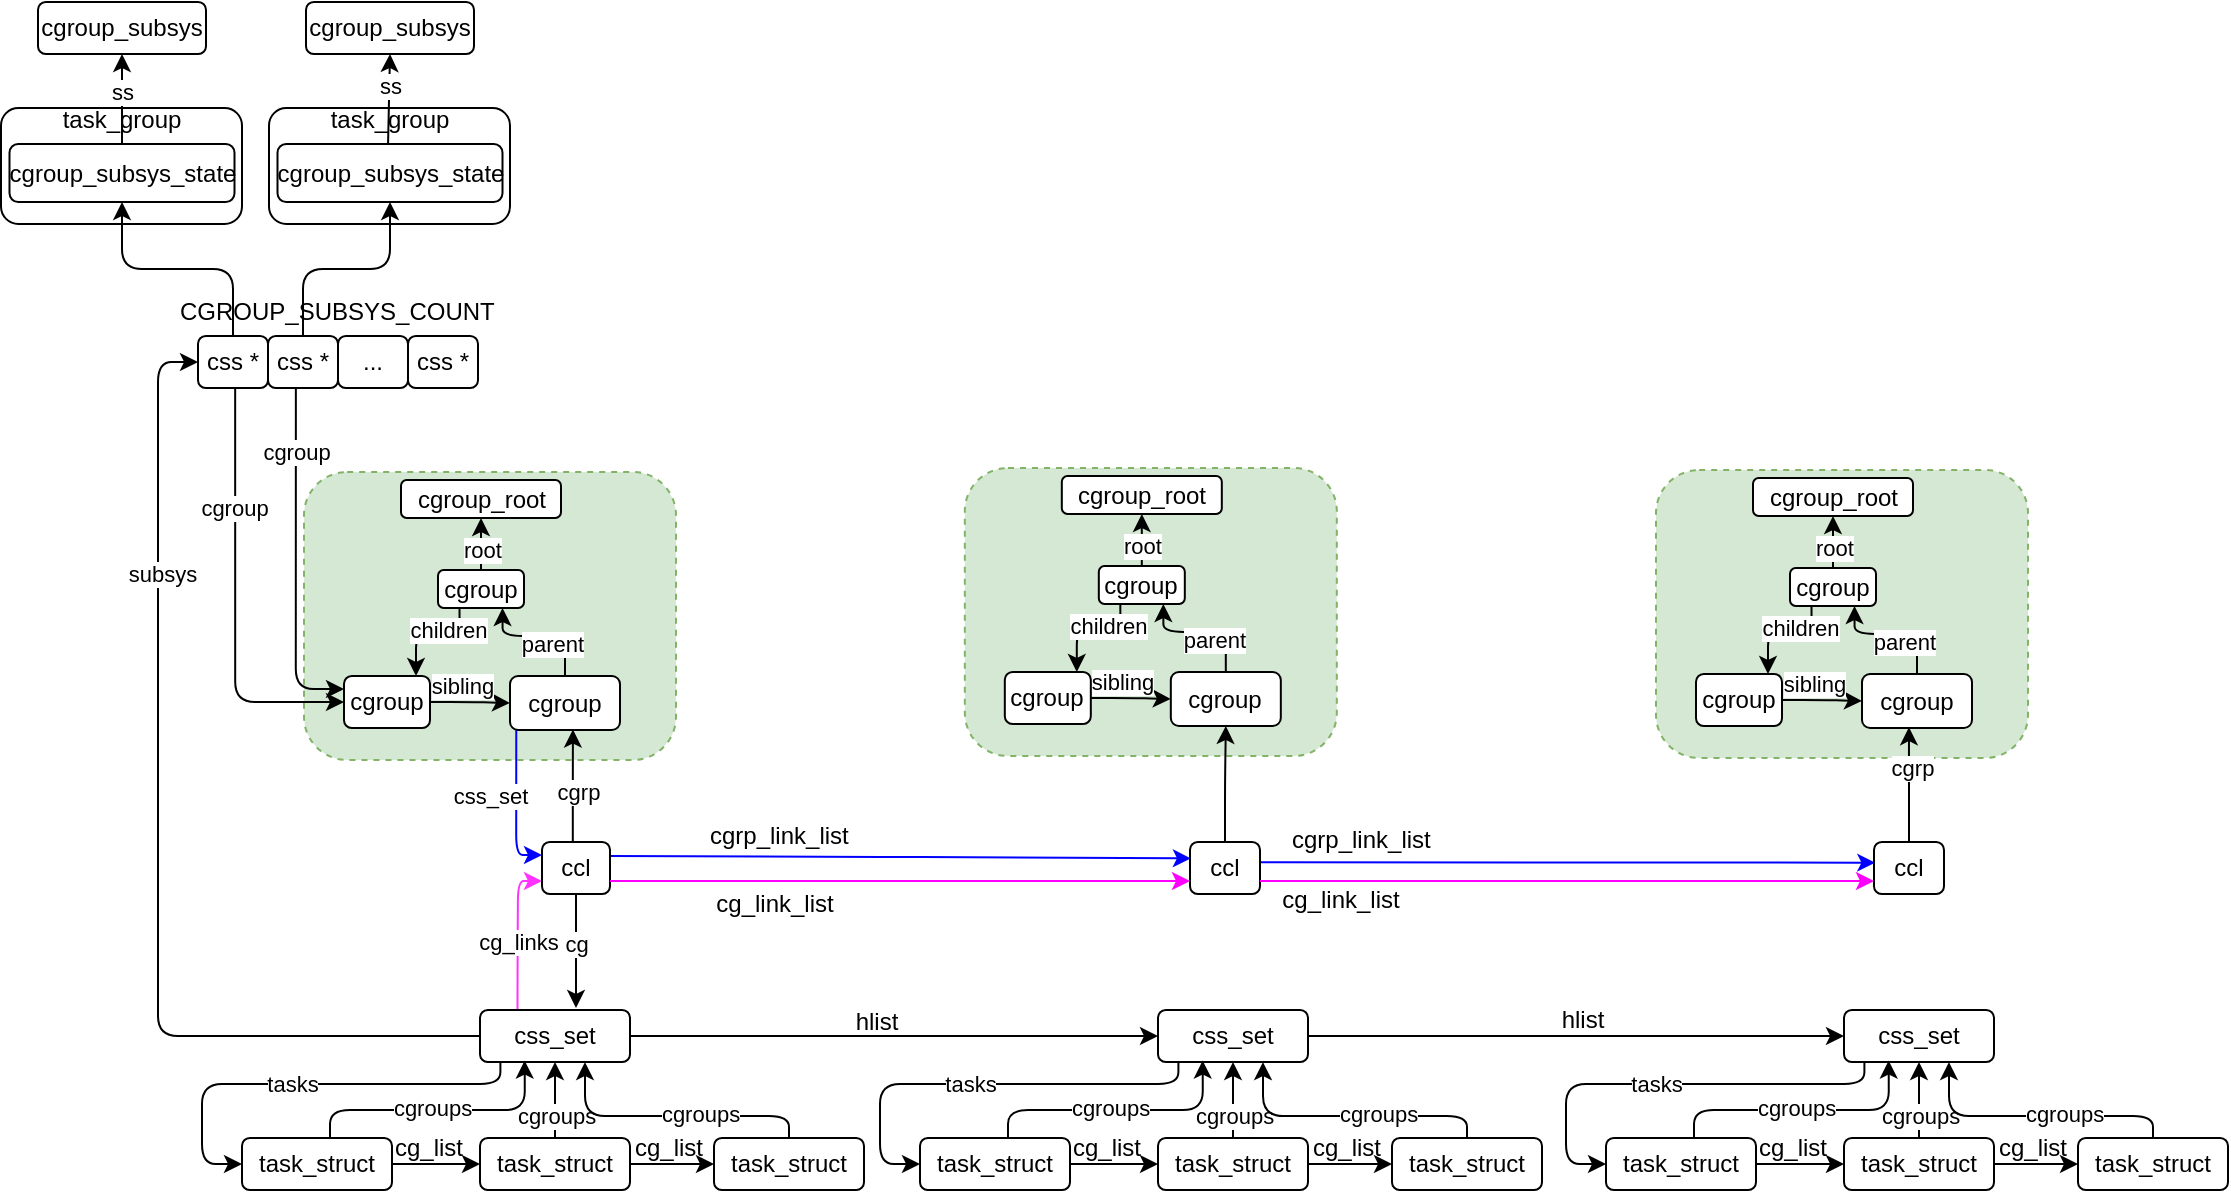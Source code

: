 <mxfile version="23.1.5" type="github">
  <diagram name="第 1 页" id="1sTqLYYf4km9OQXEMfxo">
    <mxGraphModel dx="516" dy="626" grid="0" gridSize="10" guides="1" tooltips="1" connect="1" arrows="1" fold="1" page="0" pageScale="1" pageWidth="827" pageHeight="1169" math="0" shadow="0">
      <root>
        <mxCell id="0" />
        <mxCell id="1" parent="0" />
        <mxCell id="eX-xo4S41jba7NUUzSWL-4" value="" style="rounded=1;whiteSpace=wrap;html=1;" parent="1" vertex="1">
          <mxGeometry x="60.5" y="-338" width="120.5" height="58" as="geometry" />
        </mxCell>
        <mxCell id="Ngx6iaga4DdsrcoKr7fE-33" value="" style="rounded=1;whiteSpace=wrap;html=1;fillColor=#d5e8d4;dashed=1;strokeColor=#82b366;" parent="1" vertex="1">
          <mxGeometry x="542.41" y="-158" width="186" height="144" as="geometry" />
        </mxCell>
        <mxCell id="dMPjOtFgpPPqgFT5n9wA-119" value="" style="rounded=1;whiteSpace=wrap;html=1;fillColor=#d5e8d4;dashed=1;strokeColor=#82b366;" parent="1" vertex="1">
          <mxGeometry x="212" y="-156" width="186" height="144" as="geometry" />
        </mxCell>
        <mxCell id="dMPjOtFgpPPqgFT5n9wA-11" style="edgeStyle=orthogonalEdgeStyle;rounded=1;orthogonalLoop=1;jettySize=auto;html=1;entryX=0;entryY=0.5;entryDx=0;entryDy=0;" parent="1" source="dMPjOtFgpPPqgFT5n9wA-1" target="dMPjOtFgpPPqgFT5n9wA-2" edge="1">
          <mxGeometry relative="1" as="geometry" />
        </mxCell>
        <mxCell id="dMPjOtFgpPPqgFT5n9wA-1" value="task_struct" style="rounded=1;whiteSpace=wrap;html=1;" parent="1" vertex="1">
          <mxGeometry x="181" y="177" width="75" height="26" as="geometry" />
        </mxCell>
        <mxCell id="dMPjOtFgpPPqgFT5n9wA-5" style="edgeStyle=orthogonalEdgeStyle;rounded=1;orthogonalLoop=1;jettySize=auto;html=1;entryX=0.5;entryY=1;entryDx=0;entryDy=0;" parent="1" source="dMPjOtFgpPPqgFT5n9wA-2" target="dMPjOtFgpPPqgFT5n9wA-4" edge="1">
          <mxGeometry relative="1" as="geometry" />
        </mxCell>
        <mxCell id="dMPjOtFgpPPqgFT5n9wA-8" value="cgroups" style="edgeLabel;html=1;align=center;verticalAlign=middle;resizable=0;points=[];rounded=1;" parent="dMPjOtFgpPPqgFT5n9wA-5" vertex="1" connectable="0">
          <mxGeometry x="-0.444" relative="1" as="geometry">
            <mxPoint as="offset" />
          </mxGeometry>
        </mxCell>
        <mxCell id="dMPjOtFgpPPqgFT5n9wA-12" style="edgeStyle=orthogonalEdgeStyle;rounded=1;orthogonalLoop=1;jettySize=auto;html=1;entryX=0;entryY=0.5;entryDx=0;entryDy=0;" parent="1" source="dMPjOtFgpPPqgFT5n9wA-2" target="dMPjOtFgpPPqgFT5n9wA-3" edge="1">
          <mxGeometry relative="1" as="geometry" />
        </mxCell>
        <mxCell id="dMPjOtFgpPPqgFT5n9wA-2" value="task_struct" style="rounded=1;whiteSpace=wrap;html=1;" parent="1" vertex="1">
          <mxGeometry x="300" y="177" width="75" height="26" as="geometry" />
        </mxCell>
        <mxCell id="dMPjOtFgpPPqgFT5n9wA-3" value="task_struct" style="rounded=1;whiteSpace=wrap;html=1;" parent="1" vertex="1">
          <mxGeometry x="417" y="177" width="75" height="26" as="geometry" />
        </mxCell>
        <mxCell id="dMPjOtFgpPPqgFT5n9wA-15" style="edgeStyle=orthogonalEdgeStyle;rounded=1;orthogonalLoop=1;jettySize=auto;html=1;entryX=0;entryY=0.5;entryDx=0;entryDy=0;exitX=0.136;exitY=0.975;exitDx=0;exitDy=0;exitPerimeter=0;" parent="1" source="dMPjOtFgpPPqgFT5n9wA-4" target="dMPjOtFgpPPqgFT5n9wA-1" edge="1">
          <mxGeometry relative="1" as="geometry">
            <Array as="points">
              <mxPoint x="310" y="150" />
              <mxPoint x="161" y="150" />
              <mxPoint x="161" y="190" />
            </Array>
          </mxGeometry>
        </mxCell>
        <mxCell id="dMPjOtFgpPPqgFT5n9wA-16" value="tasks" style="edgeLabel;html=1;align=center;verticalAlign=middle;resizable=0;points=[];rounded=1;" parent="dMPjOtFgpPPqgFT5n9wA-15" vertex="1" connectable="0">
          <mxGeometry x="0.054" relative="1" as="geometry">
            <mxPoint as="offset" />
          </mxGeometry>
        </mxCell>
        <mxCell id="dMPjOtFgpPPqgFT5n9wA-130" style="edgeStyle=orthogonalEdgeStyle;rounded=1;orthogonalLoop=1;jettySize=auto;html=1;entryX=0;entryY=0.5;entryDx=0;entryDy=0;exitX=0;exitY=0.5;exitDx=0;exitDy=0;" parent="1" source="dMPjOtFgpPPqgFT5n9wA-4" target="dMPjOtFgpPPqgFT5n9wA-91" edge="1">
          <mxGeometry relative="1" as="geometry" />
        </mxCell>
        <mxCell id="dMPjOtFgpPPqgFT5n9wA-138" style="edgeStyle=orthogonalEdgeStyle;rounded=1;orthogonalLoop=1;jettySize=auto;html=1;entryX=0;entryY=0.75;entryDx=0;entryDy=0;exitX=0.25;exitY=0;exitDx=0;exitDy=0;strokeColor=#FF33FF;" parent="1" source="dMPjOtFgpPPqgFT5n9wA-4" target="dMPjOtFgpPPqgFT5n9wA-135" edge="1">
          <mxGeometry relative="1" as="geometry">
            <Array as="points">
              <mxPoint x="319" y="84" />
              <mxPoint x="319" y="49" />
            </Array>
          </mxGeometry>
        </mxCell>
        <mxCell id="dMPjOtFgpPPqgFT5n9wA-140" value="cg_links" style="edgeLabel;html=1;align=center;verticalAlign=middle;resizable=0;points=[];rounded=1;" parent="dMPjOtFgpPPqgFT5n9wA-138" vertex="1" connectable="0">
          <mxGeometry x="-0.093" relative="1" as="geometry">
            <mxPoint as="offset" />
          </mxGeometry>
        </mxCell>
        <mxCell id="8TKAMPWTFC5_JWP3Wgni-73" style="edgeStyle=orthogonalEdgeStyle;rounded=0;orthogonalLoop=1;jettySize=auto;html=1;entryX=0;entryY=0.5;entryDx=0;entryDy=0;" parent="1" source="dMPjOtFgpPPqgFT5n9wA-4" target="8TKAMPWTFC5_JWP3Wgni-48" edge="1">
          <mxGeometry relative="1" as="geometry" />
        </mxCell>
        <mxCell id="dMPjOtFgpPPqgFT5n9wA-4" value="css_set" style="rounded=1;whiteSpace=wrap;html=1;" parent="1" vertex="1">
          <mxGeometry x="300" y="113" width="75" height="26" as="geometry" />
        </mxCell>
        <mxCell id="dMPjOtFgpPPqgFT5n9wA-6" style="edgeStyle=orthogonalEdgeStyle;rounded=1;orthogonalLoop=1;jettySize=auto;html=1;entryX=0.7;entryY=1.002;entryDx=0;entryDy=0;entryPerimeter=0;" parent="1" source="dMPjOtFgpPPqgFT5n9wA-3" target="dMPjOtFgpPPqgFT5n9wA-4" edge="1">
          <mxGeometry relative="1" as="geometry">
            <Array as="points">
              <mxPoint x="455" y="166" />
              <mxPoint x="353" y="166" />
            </Array>
          </mxGeometry>
        </mxCell>
        <mxCell id="dMPjOtFgpPPqgFT5n9wA-10" value="cgroups" style="edgeLabel;html=1;align=center;verticalAlign=middle;resizable=0;points=[];rounded=1;" parent="dMPjOtFgpPPqgFT5n9wA-6" vertex="1" connectable="0">
          <mxGeometry x="-0.206" y="-1" relative="1" as="geometry">
            <mxPoint as="offset" />
          </mxGeometry>
        </mxCell>
        <mxCell id="dMPjOtFgpPPqgFT5n9wA-7" style="edgeStyle=orthogonalEdgeStyle;rounded=1;orthogonalLoop=1;jettySize=auto;html=1;entryX=0.298;entryY=0.973;entryDx=0;entryDy=0;entryPerimeter=0;" parent="1" source="dMPjOtFgpPPqgFT5n9wA-1" target="dMPjOtFgpPPqgFT5n9wA-4" edge="1">
          <mxGeometry relative="1" as="geometry">
            <Array as="points">
              <mxPoint x="225" y="163" />
              <mxPoint x="322" y="163" />
            </Array>
          </mxGeometry>
        </mxCell>
        <mxCell id="dMPjOtFgpPPqgFT5n9wA-9" value="cgroups" style="edgeLabel;html=1;align=center;verticalAlign=middle;resizable=0;points=[];rounded=1;" parent="dMPjOtFgpPPqgFT5n9wA-7" vertex="1" connectable="0">
          <mxGeometry x="-0.054" y="1" relative="1" as="geometry">
            <mxPoint as="offset" />
          </mxGeometry>
        </mxCell>
        <mxCell id="dMPjOtFgpPPqgFT5n9wA-13" value="cg_list" style="text;html=1;align=center;verticalAlign=middle;resizable=0;points=[];autosize=1;strokeColor=none;fillColor=none;rounded=1;" parent="1" vertex="1">
          <mxGeometry x="248" y="169" width="52" height="26" as="geometry" />
        </mxCell>
        <mxCell id="dMPjOtFgpPPqgFT5n9wA-14" value="cg_list" style="text;html=1;align=center;verticalAlign=middle;resizable=0;points=[];autosize=1;strokeColor=none;fillColor=none;rounded=1;" parent="1" vertex="1">
          <mxGeometry x="368" y="169" width="52" height="26" as="geometry" />
        </mxCell>
        <mxCell id="Ngx6iaga4DdsrcoKr7fE-25" style="edgeStyle=orthogonalEdgeStyle;rounded=1;orthogonalLoop=1;jettySize=auto;html=1;entryX=0;entryY=0.5;entryDx=0;entryDy=0;exitX=0.531;exitY=1.02;exitDx=0;exitDy=0;exitPerimeter=0;" parent="1" source="dMPjOtFgpPPqgFT5n9wA-91" target="dMPjOtFgpPPqgFT5n9wA-106" edge="1">
          <mxGeometry relative="1" as="geometry">
            <mxPoint x="175.0" y="-198" as="sourcePoint" />
            <mxPoint x="229" y="-41.0" as="targetPoint" />
            <Array as="points">
              <mxPoint x="178" y="-41" />
            </Array>
          </mxGeometry>
        </mxCell>
        <mxCell id="Ngx6iaga4DdsrcoKr7fE-29" value="cgroup" style="edgeLabel;html=1;align=center;verticalAlign=middle;resizable=0;points=[];rounded=1;" parent="Ngx6iaga4DdsrcoKr7fE-25" vertex="1" connectable="0">
          <mxGeometry x="-0.673" relative="1" as="geometry">
            <mxPoint x="-1" y="25" as="offset" />
          </mxGeometry>
        </mxCell>
        <mxCell id="eX-xo4S41jba7NUUzSWL-17" style="edgeStyle=orthogonalEdgeStyle;rounded=1;orthogonalLoop=1;jettySize=auto;html=1;entryX=0.5;entryY=1;entryDx=0;entryDy=0;curved=0;" parent="1" source="dMPjOtFgpPPqgFT5n9wA-91" target="eX-xo4S41jba7NUUzSWL-1" edge="1">
          <mxGeometry relative="1" as="geometry" />
        </mxCell>
        <mxCell id="dMPjOtFgpPPqgFT5n9wA-91" value="css *" style="rounded=1;whiteSpace=wrap;html=1;" parent="1" vertex="1">
          <mxGeometry x="159" y="-224" width="35" height="26" as="geometry" />
        </mxCell>
        <mxCell id="Ngx6iaga4DdsrcoKr7fE-26" style="edgeStyle=orthogonalEdgeStyle;rounded=1;orthogonalLoop=1;jettySize=auto;html=1;entryX=0;entryY=0.25;entryDx=0;entryDy=0;exitX=0.398;exitY=1.007;exitDx=0;exitDy=0;exitPerimeter=0;" parent="1" source="dMPjOtFgpPPqgFT5n9wA-92" target="dMPjOtFgpPPqgFT5n9wA-106" edge="1">
          <mxGeometry relative="1" as="geometry" />
        </mxCell>
        <mxCell id="Ngx6iaga4DdsrcoKr7fE-30" value="cgroup" style="edgeLabel;html=1;align=center;verticalAlign=middle;resizable=0;points=[];rounded=1;" parent="Ngx6iaga4DdsrcoKr7fE-26" vertex="1" connectable="0">
          <mxGeometry x="-0.631" relative="1" as="geometry">
            <mxPoint as="offset" />
          </mxGeometry>
        </mxCell>
        <mxCell id="dMPjOtFgpPPqgFT5n9wA-92" value="css *" style="rounded=1;whiteSpace=wrap;html=1;" parent="1" vertex="1">
          <mxGeometry x="194" y="-224" width="35" height="26" as="geometry" />
        </mxCell>
        <mxCell id="dMPjOtFgpPPqgFT5n9wA-93" value="..." style="rounded=1;whiteSpace=wrap;html=1;" parent="1" vertex="1">
          <mxGeometry x="229" y="-224" width="35" height="26" as="geometry" />
        </mxCell>
        <mxCell id="dMPjOtFgpPPqgFT5n9wA-94" value="css *" style="rounded=1;whiteSpace=wrap;html=1;" parent="1" vertex="1">
          <mxGeometry x="264" y="-224" width="35" height="26" as="geometry" />
        </mxCell>
        <mxCell id="dMPjOtFgpPPqgFT5n9wA-112" style="edgeStyle=orthogonalEdgeStyle;rounded=1;orthogonalLoop=1;jettySize=auto;html=1;entryX=0.75;entryY=1;entryDx=0;entryDy=0;exitX=0.5;exitY=0;exitDx=0;exitDy=0;" parent="1" source="dMPjOtFgpPPqgFT5n9wA-97" target="dMPjOtFgpPPqgFT5n9wA-107" edge="1">
          <mxGeometry relative="1" as="geometry" />
        </mxCell>
        <mxCell id="dMPjOtFgpPPqgFT5n9wA-113" value="parent" style="edgeLabel;html=1;align=center;verticalAlign=middle;resizable=0;points=[];rounded=1;" parent="dMPjOtFgpPPqgFT5n9wA-112" vertex="1" connectable="0">
          <mxGeometry x="-0.255" relative="1" as="geometry">
            <mxPoint x="-2" y="4" as="offset" />
          </mxGeometry>
        </mxCell>
        <mxCell id="dMPjOtFgpPPqgFT5n9wA-137" style="edgeStyle=orthogonalEdgeStyle;rounded=1;orthogonalLoop=1;jettySize=auto;html=1;entryX=0;entryY=0.25;entryDx=0;entryDy=0;exitX=0.057;exitY=0.986;exitDx=0;exitDy=0;exitPerimeter=0;strokeColor=#0000FF;" parent="1" source="dMPjOtFgpPPqgFT5n9wA-97" target="dMPjOtFgpPPqgFT5n9wA-135" edge="1">
          <mxGeometry relative="1" as="geometry">
            <mxPoint x="340" y="-26" as="sourcePoint" />
            <mxPoint x="341" y="28" as="targetPoint" />
            <Array as="points">
              <mxPoint x="318" y="36" />
            </Array>
          </mxGeometry>
        </mxCell>
        <mxCell id="dMPjOtFgpPPqgFT5n9wA-139" value="css_set" style="edgeLabel;html=1;align=center;verticalAlign=middle;resizable=0;points=[];rounded=1;" parent="dMPjOtFgpPPqgFT5n9wA-137" vertex="1" connectable="0">
          <mxGeometry x="0.372" y="1" relative="1" as="geometry">
            <mxPoint x="-14" y="-19" as="offset" />
          </mxGeometry>
        </mxCell>
        <mxCell id="dMPjOtFgpPPqgFT5n9wA-97" value="cgroup" style="rounded=1;whiteSpace=wrap;html=1;" parent="1" vertex="1">
          <mxGeometry x="315" y="-54" width="55" height="27" as="geometry" />
        </mxCell>
        <mxCell id="dMPjOtFgpPPqgFT5n9wA-108" style="edgeStyle=orthogonalEdgeStyle;rounded=1;orthogonalLoop=1;jettySize=auto;html=1;exitX=1;exitY=0.5;exitDx=0;exitDy=0;" parent="1" source="dMPjOtFgpPPqgFT5n9wA-106" target="dMPjOtFgpPPqgFT5n9wA-97" edge="1">
          <mxGeometry relative="1" as="geometry" />
        </mxCell>
        <mxCell id="dMPjOtFgpPPqgFT5n9wA-109" value="sibling" style="edgeLabel;html=1;align=center;verticalAlign=middle;resizable=0;points=[];rounded=1;" parent="dMPjOtFgpPPqgFT5n9wA-108" vertex="1" connectable="0">
          <mxGeometry x="-0.335" relative="1" as="geometry">
            <mxPoint x="2" y="-8" as="offset" />
          </mxGeometry>
        </mxCell>
        <mxCell id="dMPjOtFgpPPqgFT5n9wA-106" value="cgroup" style="rounded=1;whiteSpace=wrap;html=1;" parent="1" vertex="1">
          <mxGeometry x="232" y="-54" width="43" height="26" as="geometry" />
        </mxCell>
        <mxCell id="dMPjOtFgpPPqgFT5n9wA-114" value="" style="edgeStyle=orthogonalEdgeStyle;rounded=1;orthogonalLoop=1;jettySize=auto;html=1;exitX=0.25;exitY=1;exitDx=0;exitDy=0;" parent="1" source="dMPjOtFgpPPqgFT5n9wA-107" target="dMPjOtFgpPPqgFT5n9wA-106" edge="1">
          <mxGeometry relative="1" as="geometry">
            <Array as="points">
              <mxPoint x="290" y="-75" />
              <mxPoint x="268" y="-75" />
            </Array>
          </mxGeometry>
        </mxCell>
        <mxCell id="dMPjOtFgpPPqgFT5n9wA-115" value="children" style="edgeLabel;html=1;align=center;verticalAlign=middle;resizable=0;points=[];rounded=1;" parent="dMPjOtFgpPPqgFT5n9wA-114" vertex="1" connectable="0">
          <mxGeometry x="-0.3" y="-2" relative="1" as="geometry">
            <mxPoint as="offset" />
          </mxGeometry>
        </mxCell>
        <mxCell id="dMPjOtFgpPPqgFT5n9wA-117" style="edgeStyle=orthogonalEdgeStyle;rounded=1;orthogonalLoop=1;jettySize=auto;html=1;entryX=0.5;entryY=1;entryDx=0;entryDy=0;" parent="1" source="dMPjOtFgpPPqgFT5n9wA-107" target="dMPjOtFgpPPqgFT5n9wA-116" edge="1">
          <mxGeometry relative="1" as="geometry" />
        </mxCell>
        <mxCell id="dMPjOtFgpPPqgFT5n9wA-118" value="root" style="edgeLabel;html=1;align=center;verticalAlign=middle;resizable=0;points=[];rounded=1;" parent="dMPjOtFgpPPqgFT5n9wA-117" vertex="1" connectable="0">
          <mxGeometry x="-0.399" y="-3" relative="1" as="geometry">
            <mxPoint x="-3" y="6" as="offset" />
          </mxGeometry>
        </mxCell>
        <mxCell id="dMPjOtFgpPPqgFT5n9wA-107" value="cgroup" style="rounded=1;whiteSpace=wrap;html=1;" parent="1" vertex="1">
          <mxGeometry x="279" y="-107" width="43" height="19" as="geometry" />
        </mxCell>
        <mxCell id="dMPjOtFgpPPqgFT5n9wA-116" value="cgroup_root" style="rounded=1;whiteSpace=wrap;html=1;" parent="1" vertex="1">
          <mxGeometry x="260.5" y="-152" width="80" height="19" as="geometry" />
        </mxCell>
        <mxCell id="dMPjOtFgpPPqgFT5n9wA-131" value="subsys" style="edgeLabel;html=1;align=center;verticalAlign=middle;resizable=0;points=[];rounded=1;" parent="1" vertex="1" connectable="0">
          <mxGeometry x="267.502" y="-159.003" as="geometry">
            <mxPoint x="-127" y="54" as="offset" />
          </mxGeometry>
        </mxCell>
        <mxCell id="dMPjOtFgpPPqgFT5n9wA-143" style="edgeStyle=orthogonalEdgeStyle;rounded=1;orthogonalLoop=1;jettySize=auto;html=1;entryX=0.013;entryY=0.315;entryDx=0;entryDy=0;strokeColor=#0000FF;entryPerimeter=0;" parent="1" target="dMPjOtFgpPPqgFT5n9wA-141" edge="1">
          <mxGeometry relative="1" as="geometry">
            <mxPoint x="365" y="36" as="sourcePoint" />
            <mxPoint x="448" y="36" as="targetPoint" />
          </mxGeometry>
        </mxCell>
        <mxCell id="Ngx6iaga4DdsrcoKr7fE-2" style="edgeStyle=orthogonalEdgeStyle;rounded=1;orthogonalLoop=1;jettySize=auto;html=1;entryX=0.572;entryY=0.991;entryDx=0;entryDy=0;entryPerimeter=0;exitX=0.453;exitY=-0.015;exitDx=0;exitDy=0;exitPerimeter=0;" parent="1" source="dMPjOtFgpPPqgFT5n9wA-135" target="dMPjOtFgpPPqgFT5n9wA-97" edge="1">
          <mxGeometry relative="1" as="geometry" />
        </mxCell>
        <mxCell id="Ngx6iaga4DdsrcoKr7fE-3" value="cgrp" style="edgeLabel;html=1;align=center;verticalAlign=middle;resizable=0;points=[];rounded=1;" parent="Ngx6iaga4DdsrcoKr7fE-2" vertex="1" connectable="0">
          <mxGeometry x="-0.107" relative="1" as="geometry">
            <mxPoint x="2" as="offset" />
          </mxGeometry>
        </mxCell>
        <mxCell id="dMPjOtFgpPPqgFT5n9wA-135" value="ccl" style="rounded=1;whiteSpace=wrap;html=1;" parent="1" vertex="1">
          <mxGeometry x="331" y="29" width="34" height="26" as="geometry" />
        </mxCell>
        <mxCell id="dMPjOtFgpPPqgFT5n9wA-144" style="edgeStyle=orthogonalEdgeStyle;rounded=1;orthogonalLoop=1;jettySize=auto;html=1;entryX=0.019;entryY=0.397;entryDx=0;entryDy=0;strokeColor=#0000FF;entryPerimeter=0;exitX=1.008;exitY=0.391;exitDx=0;exitDy=0;exitPerimeter=0;" parent="1" source="dMPjOtFgpPPqgFT5n9wA-141" target="dMPjOtFgpPPqgFT5n9wA-142" edge="1">
          <mxGeometry relative="1" as="geometry">
            <mxPoint x="690" y="37" as="sourcePoint" />
            <mxPoint x="787" y="37" as="targetPoint" />
          </mxGeometry>
        </mxCell>
        <mxCell id="8TKAMPWTFC5_JWP3Wgni-21" style="edgeStyle=orthogonalEdgeStyle;rounded=1;orthogonalLoop=1;jettySize=auto;html=1;entryX=0.5;entryY=1;entryDx=0;entryDy=0;curved=0;" parent="1" source="dMPjOtFgpPPqgFT5n9wA-141" target="Ngx6iaga4DdsrcoKr7fE-38" edge="1">
          <mxGeometry relative="1" as="geometry" />
        </mxCell>
        <mxCell id="dMPjOtFgpPPqgFT5n9wA-141" value="ccl" style="rounded=1;whiteSpace=wrap;html=1;" parent="1" vertex="1">
          <mxGeometry x="655" y="29" width="35" height="26" as="geometry" />
        </mxCell>
        <mxCell id="dMPjOtFgpPPqgFT5n9wA-142" value="ccl" style="rounded=1;whiteSpace=wrap;html=1;" parent="1" vertex="1">
          <mxGeometry x="997" y="29" width="35" height="26" as="geometry" />
        </mxCell>
        <mxCell id="dMPjOtFgpPPqgFT5n9wA-145" value="cg_link_list" style="text;html=1;align=center;verticalAlign=middle;resizable=0;points=[];autosize=1;strokeColor=none;fillColor=none;rounded=1;" parent="1" vertex="1">
          <mxGeometry x="408" y="47" width="77" height="26" as="geometry" />
        </mxCell>
        <mxCell id="dMPjOtFgpPPqgFT5n9wA-146" value="cg_link_list" style="text;html=1;align=center;verticalAlign=middle;resizable=0;points=[];autosize=1;strokeColor=none;fillColor=none;rounded=1;" parent="1" vertex="1">
          <mxGeometry x="691.5" y="45" width="77" height="26" as="geometry" />
        </mxCell>
        <mxCell id="dMPjOtFgpPPqgFT5n9wA-147" value="cgrp_link_list" style="text;whiteSpace=wrap;rounded=1;" parent="1" vertex="1">
          <mxGeometry x="413" y="12" width="72" height="24" as="geometry" />
        </mxCell>
        <mxCell id="dMPjOtFgpPPqgFT5n9wA-148" value="cgrp_link_list" style="text;whiteSpace=wrap;rounded=1;" parent="1" vertex="1">
          <mxGeometry x="704" y="14" width="74" height="24" as="geometry" />
        </mxCell>
        <mxCell id="dMPjOtFgpPPqgFT5n9wA-149" value="cgroup_subsys" style="rounded=1;whiteSpace=wrap;html=1;" parent="1" vertex="1">
          <mxGeometry x="79" y="-391" width="84" height="26" as="geometry" />
        </mxCell>
        <mxCell id="dMPjOtFgpPPqgFT5n9wA-153" value="cgroup_subsys" style="rounded=1;whiteSpace=wrap;html=1;" parent="1" vertex="1">
          <mxGeometry x="213" y="-391" width="84" height="26" as="geometry" />
        </mxCell>
        <mxCell id="Ngx6iaga4DdsrcoKr7fE-1" style="edgeStyle=orthogonalEdgeStyle;rounded=1;orthogonalLoop=1;jettySize=auto;html=1;" parent="1" source="dMPjOtFgpPPqgFT5n9wA-135" edge="1">
          <mxGeometry relative="1" as="geometry">
            <mxPoint x="348" y="112" as="targetPoint" />
          </mxGeometry>
        </mxCell>
        <mxCell id="Ngx6iaga4DdsrcoKr7fE-4" value="cg" style="edgeLabel;html=1;align=center;verticalAlign=middle;resizable=0;points=[];rounded=1;" parent="Ngx6iaga4DdsrcoKr7fE-1" vertex="1" connectable="0">
          <mxGeometry x="-0.148" relative="1" as="geometry">
            <mxPoint as="offset" />
          </mxGeometry>
        </mxCell>
        <mxCell id="Ngx6iaga4DdsrcoKr7fE-18" value="CGROUP_SUBSYS_COUNT" style="text;whiteSpace=wrap;rounded=1;" parent="1" vertex="1">
          <mxGeometry x="148" y="-250" width="152.5" height="26" as="geometry" />
        </mxCell>
        <mxCell id="Ngx6iaga4DdsrcoKr7fE-36" style="edgeStyle=orthogonalEdgeStyle;rounded=1;orthogonalLoop=1;jettySize=auto;html=1;entryX=0.75;entryY=1;entryDx=0;entryDy=0;exitX=0.5;exitY=0;exitDx=0;exitDy=0;" parent="1" source="Ngx6iaga4DdsrcoKr7fE-38" target="Ngx6iaga4DdsrcoKr7fE-46" edge="1">
          <mxGeometry relative="1" as="geometry" />
        </mxCell>
        <mxCell id="Ngx6iaga4DdsrcoKr7fE-37" value="parent" style="edgeLabel;html=1;align=center;verticalAlign=middle;resizable=0;points=[];rounded=1;" parent="Ngx6iaga4DdsrcoKr7fE-36" vertex="1" connectable="0">
          <mxGeometry x="-0.255" relative="1" as="geometry">
            <mxPoint x="-2" y="4" as="offset" />
          </mxGeometry>
        </mxCell>
        <mxCell id="Ngx6iaga4DdsrcoKr7fE-38" value="cgroup" style="rounded=1;whiteSpace=wrap;html=1;" parent="1" vertex="1">
          <mxGeometry x="645.41" y="-56" width="55" height="27" as="geometry" />
        </mxCell>
        <mxCell id="Ngx6iaga4DdsrcoKr7fE-39" style="edgeStyle=orthogonalEdgeStyle;rounded=1;orthogonalLoop=1;jettySize=auto;html=1;exitX=1;exitY=0.5;exitDx=0;exitDy=0;" parent="1" source="Ngx6iaga4DdsrcoKr7fE-41" target="Ngx6iaga4DdsrcoKr7fE-38" edge="1">
          <mxGeometry relative="1" as="geometry" />
        </mxCell>
        <mxCell id="Ngx6iaga4DdsrcoKr7fE-40" value="sibling" style="edgeLabel;html=1;align=center;verticalAlign=middle;resizable=0;points=[];rounded=1;" parent="Ngx6iaga4DdsrcoKr7fE-39" vertex="1" connectable="0">
          <mxGeometry x="-0.335" relative="1" as="geometry">
            <mxPoint x="2" y="-8" as="offset" />
          </mxGeometry>
        </mxCell>
        <mxCell id="Ngx6iaga4DdsrcoKr7fE-41" value="cgroup" style="rounded=1;whiteSpace=wrap;html=1;" parent="1" vertex="1">
          <mxGeometry x="562.41" y="-56" width="43" height="26" as="geometry" />
        </mxCell>
        <mxCell id="Ngx6iaga4DdsrcoKr7fE-42" value="" style="edgeStyle=orthogonalEdgeStyle;rounded=1;orthogonalLoop=1;jettySize=auto;html=1;exitX=0.25;exitY=1;exitDx=0;exitDy=0;" parent="1" source="Ngx6iaga4DdsrcoKr7fE-46" target="Ngx6iaga4DdsrcoKr7fE-41" edge="1">
          <mxGeometry relative="1" as="geometry">
            <Array as="points">
              <mxPoint x="620.41" y="-77" />
              <mxPoint x="598.41" y="-77" />
            </Array>
          </mxGeometry>
        </mxCell>
        <mxCell id="Ngx6iaga4DdsrcoKr7fE-43" value="children" style="edgeLabel;html=1;align=center;verticalAlign=middle;resizable=0;points=[];rounded=1;" parent="Ngx6iaga4DdsrcoKr7fE-42" vertex="1" connectable="0">
          <mxGeometry x="-0.3" y="-2" relative="1" as="geometry">
            <mxPoint as="offset" />
          </mxGeometry>
        </mxCell>
        <mxCell id="Ngx6iaga4DdsrcoKr7fE-44" style="edgeStyle=orthogonalEdgeStyle;rounded=1;orthogonalLoop=1;jettySize=auto;html=1;entryX=0.5;entryY=1;entryDx=0;entryDy=0;" parent="1" source="Ngx6iaga4DdsrcoKr7fE-46" target="Ngx6iaga4DdsrcoKr7fE-47" edge="1">
          <mxGeometry relative="1" as="geometry" />
        </mxCell>
        <mxCell id="Ngx6iaga4DdsrcoKr7fE-45" value="root" style="edgeLabel;html=1;align=center;verticalAlign=middle;resizable=0;points=[];rounded=1;" parent="Ngx6iaga4DdsrcoKr7fE-44" vertex="1" connectable="0">
          <mxGeometry x="-0.399" y="-3" relative="1" as="geometry">
            <mxPoint x="-3" y="6" as="offset" />
          </mxGeometry>
        </mxCell>
        <mxCell id="Ngx6iaga4DdsrcoKr7fE-46" value="cgroup" style="rounded=1;whiteSpace=wrap;html=1;" parent="1" vertex="1">
          <mxGeometry x="609.41" y="-109" width="43" height="19" as="geometry" />
        </mxCell>
        <mxCell id="Ngx6iaga4DdsrcoKr7fE-47" value="cgroup_root" style="rounded=1;whiteSpace=wrap;html=1;" parent="1" vertex="1">
          <mxGeometry x="590.91" y="-154" width="80" height="19" as="geometry" />
        </mxCell>
        <mxCell id="eX-xo4S41jba7NUUzSWL-1" value="cgroup_subsys_state" style="rounded=1;whiteSpace=wrap;html=1;" parent="1" vertex="1">
          <mxGeometry x="64.75" y="-320" width="112.5" height="29" as="geometry" />
        </mxCell>
        <mxCell id="eX-xo4S41jba7NUUzSWL-6" value="task_group" style="text;html=1;strokeColor=none;fillColor=none;align=center;verticalAlign=middle;whiteSpace=wrap;rounded=1;" parent="1" vertex="1">
          <mxGeometry x="90.75" y="-347" width="60" height="30" as="geometry" />
        </mxCell>
        <mxCell id="eX-xo4S41jba7NUUzSWL-8" value="" style="rounded=1;whiteSpace=wrap;html=1;" parent="1" vertex="1">
          <mxGeometry x="194.5" y="-338" width="120.5" height="58" as="geometry" />
        </mxCell>
        <mxCell id="eX-xo4S41jba7NUUzSWL-9" value="cgroup_subsys_state" style="rounded=1;whiteSpace=wrap;html=1;" parent="1" vertex="1">
          <mxGeometry x="198.75" y="-320" width="112.5" height="29" as="geometry" />
        </mxCell>
        <mxCell id="eX-xo4S41jba7NUUzSWL-10" value="task_group" style="text;html=1;strokeColor=none;fillColor=none;align=center;verticalAlign=middle;whiteSpace=wrap;rounded=1;" parent="1" vertex="1">
          <mxGeometry x="224.75" y="-347" width="60" height="30" as="geometry" />
        </mxCell>
        <mxCell id="eX-xo4S41jba7NUUzSWL-19" style="edgeStyle=orthogonalEdgeStyle;rounded=1;orthogonalLoop=1;jettySize=auto;html=1;entryX=0.5;entryY=1;entryDx=0;entryDy=0;" parent="1" source="dMPjOtFgpPPqgFT5n9wA-92" target="eX-xo4S41jba7NUUzSWL-9" edge="1">
          <mxGeometry relative="1" as="geometry" />
        </mxCell>
        <mxCell id="eX-xo4S41jba7NUUzSWL-26" value="" style="endArrow=classic;html=1;rounded=1;exitX=0.5;exitY=0;exitDx=0;exitDy=0;entryX=0.5;entryY=1;entryDx=0;entryDy=0;" parent="1" source="eX-xo4S41jba7NUUzSWL-1" target="dMPjOtFgpPPqgFT5n9wA-149" edge="1">
          <mxGeometry width="50" height="50" relative="1" as="geometry">
            <mxPoint x="181" y="-294" as="sourcePoint" />
            <mxPoint x="231" y="-344" as="targetPoint" />
          </mxGeometry>
        </mxCell>
        <mxCell id="eX-xo4S41jba7NUUzSWL-30" value="ss" style="edgeLabel;html=1;align=center;verticalAlign=middle;resizable=0;points=[];" parent="eX-xo4S41jba7NUUzSWL-26" vertex="1" connectable="0">
          <mxGeometry x="0.398" y="2" relative="1" as="geometry">
            <mxPoint x="2" y="5" as="offset" />
          </mxGeometry>
        </mxCell>
        <mxCell id="eX-xo4S41jba7NUUzSWL-27" value="" style="endArrow=classic;html=1;rounded=1;entryX=0.5;entryY=1;entryDx=0;entryDy=0;exitX=0.488;exitY=0.9;exitDx=0;exitDy=0;exitPerimeter=0;" parent="1" source="eX-xo4S41jba7NUUzSWL-10" target="dMPjOtFgpPPqgFT5n9wA-153" edge="1">
          <mxGeometry width="50" height="50" relative="1" as="geometry">
            <mxPoint x="188" y="-307" as="sourcePoint" />
            <mxPoint x="238" y="-357" as="targetPoint" />
          </mxGeometry>
        </mxCell>
        <mxCell id="eX-xo4S41jba7NUUzSWL-31" value="ss" style="edgeLabel;html=1;align=center;verticalAlign=middle;resizable=0;points=[];" parent="eX-xo4S41jba7NUUzSWL-27" vertex="1" connectable="0">
          <mxGeometry x="0.286" relative="1" as="geometry">
            <mxPoint as="offset" />
          </mxGeometry>
        </mxCell>
        <mxCell id="8TKAMPWTFC5_JWP3Wgni-4" style="edgeStyle=orthogonalEdgeStyle;rounded=1;orthogonalLoop=1;jettySize=auto;html=1;entryX=0;entryY=0.75;entryDx=0;entryDy=0;strokeColor=#FF00FF;exitX=1;exitY=0.75;exitDx=0;exitDy=0;" parent="1" source="dMPjOtFgpPPqgFT5n9wA-135" target="dMPjOtFgpPPqgFT5n9wA-141" edge="1">
          <mxGeometry relative="1" as="geometry">
            <mxPoint x="365" y="49" as="sourcePoint" />
            <mxPoint x="448" y="46" as="targetPoint" />
          </mxGeometry>
        </mxCell>
        <mxCell id="8TKAMPWTFC5_JWP3Wgni-5" style="edgeStyle=orthogonalEdgeStyle;rounded=1;orthogonalLoop=1;jettySize=auto;html=1;entryX=0;entryY=0.75;entryDx=0;entryDy=0;strokeColor=#FF00FF;exitX=1;exitY=0.75;exitDx=0;exitDy=0;" parent="1" source="dMPjOtFgpPPqgFT5n9wA-141" target="dMPjOtFgpPPqgFT5n9wA-142" edge="1">
          <mxGeometry relative="1" as="geometry">
            <mxPoint x="690" y="47" as="sourcePoint" />
            <mxPoint x="787" y="47" as="targetPoint" />
          </mxGeometry>
        </mxCell>
        <mxCell id="8TKAMPWTFC5_JWP3Wgni-6" value="" style="rounded=1;whiteSpace=wrap;html=1;fillColor=#d5e8d4;dashed=1;strokeColor=#82b366;" parent="1" vertex="1">
          <mxGeometry x="888.0" y="-157" width="186" height="144" as="geometry" />
        </mxCell>
        <mxCell id="8TKAMPWTFC5_JWP3Wgni-7" style="edgeStyle=orthogonalEdgeStyle;rounded=1;orthogonalLoop=1;jettySize=auto;html=1;entryX=0.75;entryY=1;entryDx=0;entryDy=0;exitX=0.5;exitY=0;exitDx=0;exitDy=0;" parent="1" source="8TKAMPWTFC5_JWP3Wgni-9" target="8TKAMPWTFC5_JWP3Wgni-17" edge="1">
          <mxGeometry relative="1" as="geometry" />
        </mxCell>
        <mxCell id="8TKAMPWTFC5_JWP3Wgni-8" value="parent" style="edgeLabel;html=1;align=center;verticalAlign=middle;resizable=0;points=[];rounded=1;" parent="8TKAMPWTFC5_JWP3Wgni-7" vertex="1" connectable="0">
          <mxGeometry x="-0.255" relative="1" as="geometry">
            <mxPoint x="-2" y="4" as="offset" />
          </mxGeometry>
        </mxCell>
        <mxCell id="8TKAMPWTFC5_JWP3Wgni-9" value="cgroup" style="rounded=1;whiteSpace=wrap;html=1;" parent="1" vertex="1">
          <mxGeometry x="991.0" y="-55" width="55" height="27" as="geometry" />
        </mxCell>
        <mxCell id="8TKAMPWTFC5_JWP3Wgni-10" style="edgeStyle=orthogonalEdgeStyle;rounded=1;orthogonalLoop=1;jettySize=auto;html=1;exitX=1;exitY=0.5;exitDx=0;exitDy=0;" parent="1" source="8TKAMPWTFC5_JWP3Wgni-12" target="8TKAMPWTFC5_JWP3Wgni-9" edge="1">
          <mxGeometry relative="1" as="geometry" />
        </mxCell>
        <mxCell id="8TKAMPWTFC5_JWP3Wgni-11" value="sibling" style="edgeLabel;html=1;align=center;verticalAlign=middle;resizable=0;points=[];rounded=1;" parent="8TKAMPWTFC5_JWP3Wgni-10" vertex="1" connectable="0">
          <mxGeometry x="-0.335" relative="1" as="geometry">
            <mxPoint x="2" y="-8" as="offset" />
          </mxGeometry>
        </mxCell>
        <mxCell id="8TKAMPWTFC5_JWP3Wgni-12" value="cgroup" style="rounded=1;whiteSpace=wrap;html=1;" parent="1" vertex="1">
          <mxGeometry x="908.0" y="-55" width="43" height="26" as="geometry" />
        </mxCell>
        <mxCell id="8TKAMPWTFC5_JWP3Wgni-13" value="" style="edgeStyle=orthogonalEdgeStyle;rounded=1;orthogonalLoop=1;jettySize=auto;html=1;exitX=0.25;exitY=1;exitDx=0;exitDy=0;" parent="1" source="8TKAMPWTFC5_JWP3Wgni-17" target="8TKAMPWTFC5_JWP3Wgni-12" edge="1">
          <mxGeometry relative="1" as="geometry">
            <Array as="points">
              <mxPoint x="966.0" y="-76" />
              <mxPoint x="944.0" y="-76" />
            </Array>
          </mxGeometry>
        </mxCell>
        <mxCell id="8TKAMPWTFC5_JWP3Wgni-14" value="children" style="edgeLabel;html=1;align=center;verticalAlign=middle;resizable=0;points=[];rounded=1;" parent="8TKAMPWTFC5_JWP3Wgni-13" vertex="1" connectable="0">
          <mxGeometry x="-0.3" y="-2" relative="1" as="geometry">
            <mxPoint as="offset" />
          </mxGeometry>
        </mxCell>
        <mxCell id="8TKAMPWTFC5_JWP3Wgni-15" style="edgeStyle=orthogonalEdgeStyle;rounded=1;orthogonalLoop=1;jettySize=auto;html=1;entryX=0.5;entryY=1;entryDx=0;entryDy=0;" parent="1" source="8TKAMPWTFC5_JWP3Wgni-17" target="8TKAMPWTFC5_JWP3Wgni-18" edge="1">
          <mxGeometry relative="1" as="geometry" />
        </mxCell>
        <mxCell id="8TKAMPWTFC5_JWP3Wgni-16" value="root" style="edgeLabel;html=1;align=center;verticalAlign=middle;resizable=0;points=[];rounded=1;" parent="8TKAMPWTFC5_JWP3Wgni-15" vertex="1" connectable="0">
          <mxGeometry x="-0.399" y="-3" relative="1" as="geometry">
            <mxPoint x="-3" y="6" as="offset" />
          </mxGeometry>
        </mxCell>
        <mxCell id="8TKAMPWTFC5_JWP3Wgni-17" value="cgroup" style="rounded=1;whiteSpace=wrap;html=1;" parent="1" vertex="1">
          <mxGeometry x="955.0" y="-108" width="43" height="19" as="geometry" />
        </mxCell>
        <mxCell id="8TKAMPWTFC5_JWP3Wgni-18" value="cgroup_root" style="rounded=1;whiteSpace=wrap;html=1;" parent="1" vertex="1">
          <mxGeometry x="936.5" y="-153" width="80" height="19" as="geometry" />
        </mxCell>
        <mxCell id="8TKAMPWTFC5_JWP3Wgni-19" style="edgeStyle=orthogonalEdgeStyle;rounded=1;orthogonalLoop=1;jettySize=auto;html=1;entryX=0.427;entryY=0.986;entryDx=0;entryDy=0;entryPerimeter=0;exitX=0.5;exitY=0;exitDx=0;exitDy=0;curved=0;" parent="1" source="dMPjOtFgpPPqgFT5n9wA-142" target="8TKAMPWTFC5_JWP3Wgni-9" edge="1">
          <mxGeometry relative="1" as="geometry" />
        </mxCell>
        <mxCell id="8TKAMPWTFC5_JWP3Wgni-20" value="cgrp" style="edgeLabel;html=1;align=center;verticalAlign=middle;resizable=0;points=[];" parent="8TKAMPWTFC5_JWP3Wgni-19" vertex="1" connectable="0">
          <mxGeometry x="0.238" y="-1" relative="1" as="geometry">
            <mxPoint y="-2" as="offset" />
          </mxGeometry>
        </mxCell>
        <mxCell id="8TKAMPWTFC5_JWP3Wgni-39" style="edgeStyle=orthogonalEdgeStyle;rounded=1;orthogonalLoop=1;jettySize=auto;html=1;entryX=0;entryY=0.5;entryDx=0;entryDy=0;" parent="1" source="8TKAMPWTFC5_JWP3Wgni-40" target="8TKAMPWTFC5_JWP3Wgni-44" edge="1">
          <mxGeometry relative="1" as="geometry" />
        </mxCell>
        <mxCell id="8TKAMPWTFC5_JWP3Wgni-40" value="task_struct" style="rounded=1;whiteSpace=wrap;html=1;" parent="1" vertex="1">
          <mxGeometry x="520" y="177" width="75" height="26" as="geometry" />
        </mxCell>
        <mxCell id="8TKAMPWTFC5_JWP3Wgni-41" style="edgeStyle=orthogonalEdgeStyle;rounded=1;orthogonalLoop=1;jettySize=auto;html=1;entryX=0.5;entryY=1;entryDx=0;entryDy=0;" parent="1" source="8TKAMPWTFC5_JWP3Wgni-44" target="8TKAMPWTFC5_JWP3Wgni-48" edge="1">
          <mxGeometry relative="1" as="geometry" />
        </mxCell>
        <mxCell id="8TKAMPWTFC5_JWP3Wgni-42" value="cgroups" style="edgeLabel;html=1;align=center;verticalAlign=middle;resizable=0;points=[];rounded=1;" parent="8TKAMPWTFC5_JWP3Wgni-41" vertex="1" connectable="0">
          <mxGeometry x="-0.444" relative="1" as="geometry">
            <mxPoint as="offset" />
          </mxGeometry>
        </mxCell>
        <mxCell id="8TKAMPWTFC5_JWP3Wgni-43" style="edgeStyle=orthogonalEdgeStyle;rounded=1;orthogonalLoop=1;jettySize=auto;html=1;entryX=0;entryY=0.5;entryDx=0;entryDy=0;" parent="1" source="8TKAMPWTFC5_JWP3Wgni-44" target="8TKAMPWTFC5_JWP3Wgni-45" edge="1">
          <mxGeometry relative="1" as="geometry" />
        </mxCell>
        <mxCell id="8TKAMPWTFC5_JWP3Wgni-44" value="task_struct" style="rounded=1;whiteSpace=wrap;html=1;" parent="1" vertex="1">
          <mxGeometry x="639" y="177" width="75" height="26" as="geometry" />
        </mxCell>
        <mxCell id="8TKAMPWTFC5_JWP3Wgni-45" value="task_struct" style="rounded=1;whiteSpace=wrap;html=1;" parent="1" vertex="1">
          <mxGeometry x="756" y="177" width="75" height="26" as="geometry" />
        </mxCell>
        <mxCell id="8TKAMPWTFC5_JWP3Wgni-46" style="edgeStyle=orthogonalEdgeStyle;rounded=1;orthogonalLoop=1;jettySize=auto;html=1;entryX=0;entryY=0.5;entryDx=0;entryDy=0;exitX=0.136;exitY=0.975;exitDx=0;exitDy=0;exitPerimeter=0;" parent="1" source="8TKAMPWTFC5_JWP3Wgni-48" target="8TKAMPWTFC5_JWP3Wgni-40" edge="1">
          <mxGeometry relative="1" as="geometry">
            <Array as="points">
              <mxPoint x="649" y="150" />
              <mxPoint x="500" y="150" />
              <mxPoint x="500" y="190" />
            </Array>
          </mxGeometry>
        </mxCell>
        <mxCell id="8TKAMPWTFC5_JWP3Wgni-47" value="tasks" style="edgeLabel;html=1;align=center;verticalAlign=middle;resizable=0;points=[];rounded=1;" parent="8TKAMPWTFC5_JWP3Wgni-46" vertex="1" connectable="0">
          <mxGeometry x="0.054" relative="1" as="geometry">
            <mxPoint as="offset" />
          </mxGeometry>
        </mxCell>
        <mxCell id="8TKAMPWTFC5_JWP3Wgni-74" style="edgeStyle=orthogonalEdgeStyle;rounded=0;orthogonalLoop=1;jettySize=auto;html=1;entryX=0;entryY=0.5;entryDx=0;entryDy=0;" parent="1" source="8TKAMPWTFC5_JWP3Wgni-48" target="8TKAMPWTFC5_JWP3Wgni-65" edge="1">
          <mxGeometry relative="1" as="geometry" />
        </mxCell>
        <mxCell id="8TKAMPWTFC5_JWP3Wgni-48" value="css_set" style="rounded=1;whiteSpace=wrap;html=1;" parent="1" vertex="1">
          <mxGeometry x="639" y="113" width="75" height="26" as="geometry" />
        </mxCell>
        <mxCell id="8TKAMPWTFC5_JWP3Wgni-49" style="edgeStyle=orthogonalEdgeStyle;rounded=1;orthogonalLoop=1;jettySize=auto;html=1;entryX=0.7;entryY=1.002;entryDx=0;entryDy=0;entryPerimeter=0;" parent="1" source="8TKAMPWTFC5_JWP3Wgni-45" target="8TKAMPWTFC5_JWP3Wgni-48" edge="1">
          <mxGeometry relative="1" as="geometry">
            <Array as="points">
              <mxPoint x="794" y="166" />
              <mxPoint x="692" y="166" />
            </Array>
          </mxGeometry>
        </mxCell>
        <mxCell id="8TKAMPWTFC5_JWP3Wgni-50" value="cgroups" style="edgeLabel;html=1;align=center;verticalAlign=middle;resizable=0;points=[];rounded=1;" parent="8TKAMPWTFC5_JWP3Wgni-49" vertex="1" connectable="0">
          <mxGeometry x="-0.206" y="-1" relative="1" as="geometry">
            <mxPoint as="offset" />
          </mxGeometry>
        </mxCell>
        <mxCell id="8TKAMPWTFC5_JWP3Wgni-51" style="edgeStyle=orthogonalEdgeStyle;rounded=1;orthogonalLoop=1;jettySize=auto;html=1;entryX=0.298;entryY=0.973;entryDx=0;entryDy=0;entryPerimeter=0;" parent="1" source="8TKAMPWTFC5_JWP3Wgni-40" target="8TKAMPWTFC5_JWP3Wgni-48" edge="1">
          <mxGeometry relative="1" as="geometry">
            <Array as="points">
              <mxPoint x="564" y="163" />
              <mxPoint x="661" y="163" />
            </Array>
          </mxGeometry>
        </mxCell>
        <mxCell id="8TKAMPWTFC5_JWP3Wgni-52" value="cgroups" style="edgeLabel;html=1;align=center;verticalAlign=middle;resizable=0;points=[];rounded=1;" parent="8TKAMPWTFC5_JWP3Wgni-51" vertex="1" connectable="0">
          <mxGeometry x="-0.054" y="1" relative="1" as="geometry">
            <mxPoint as="offset" />
          </mxGeometry>
        </mxCell>
        <mxCell id="8TKAMPWTFC5_JWP3Wgni-53" value="cg_list" style="text;html=1;align=center;verticalAlign=middle;resizable=0;points=[];autosize=1;strokeColor=none;fillColor=none;rounded=1;" parent="1" vertex="1">
          <mxGeometry x="587" y="169" width="52" height="26" as="geometry" />
        </mxCell>
        <mxCell id="8TKAMPWTFC5_JWP3Wgni-54" value="cg_list" style="text;html=1;align=center;verticalAlign=middle;resizable=0;points=[];autosize=1;strokeColor=none;fillColor=none;rounded=1;" parent="1" vertex="1">
          <mxGeometry x="707" y="169" width="52" height="26" as="geometry" />
        </mxCell>
        <mxCell id="8TKAMPWTFC5_JWP3Wgni-56" style="edgeStyle=orthogonalEdgeStyle;rounded=1;orthogonalLoop=1;jettySize=auto;html=1;entryX=0;entryY=0.5;entryDx=0;entryDy=0;" parent="1" source="8TKAMPWTFC5_JWP3Wgni-57" target="8TKAMPWTFC5_JWP3Wgni-61" edge="1">
          <mxGeometry relative="1" as="geometry" />
        </mxCell>
        <mxCell id="8TKAMPWTFC5_JWP3Wgni-57" value="task_struct" style="rounded=1;whiteSpace=wrap;html=1;" parent="1" vertex="1">
          <mxGeometry x="863" y="177" width="75" height="26" as="geometry" />
        </mxCell>
        <mxCell id="8TKAMPWTFC5_JWP3Wgni-58" style="edgeStyle=orthogonalEdgeStyle;rounded=1;orthogonalLoop=1;jettySize=auto;html=1;entryX=0.5;entryY=1;entryDx=0;entryDy=0;" parent="1" source="8TKAMPWTFC5_JWP3Wgni-61" target="8TKAMPWTFC5_JWP3Wgni-65" edge="1">
          <mxGeometry relative="1" as="geometry" />
        </mxCell>
        <mxCell id="8TKAMPWTFC5_JWP3Wgni-59" value="cgroups" style="edgeLabel;html=1;align=center;verticalAlign=middle;resizable=0;points=[];rounded=1;" parent="8TKAMPWTFC5_JWP3Wgni-58" vertex="1" connectable="0">
          <mxGeometry x="-0.444" relative="1" as="geometry">
            <mxPoint as="offset" />
          </mxGeometry>
        </mxCell>
        <mxCell id="8TKAMPWTFC5_JWP3Wgni-60" style="edgeStyle=orthogonalEdgeStyle;rounded=1;orthogonalLoop=1;jettySize=auto;html=1;entryX=0;entryY=0.5;entryDx=0;entryDy=0;" parent="1" source="8TKAMPWTFC5_JWP3Wgni-61" target="8TKAMPWTFC5_JWP3Wgni-62" edge="1">
          <mxGeometry relative="1" as="geometry" />
        </mxCell>
        <mxCell id="8TKAMPWTFC5_JWP3Wgni-61" value="task_struct" style="rounded=1;whiteSpace=wrap;html=1;" parent="1" vertex="1">
          <mxGeometry x="982" y="177" width="75" height="26" as="geometry" />
        </mxCell>
        <mxCell id="8TKAMPWTFC5_JWP3Wgni-62" value="task_struct" style="rounded=1;whiteSpace=wrap;html=1;" parent="1" vertex="1">
          <mxGeometry x="1099" y="177" width="75" height="26" as="geometry" />
        </mxCell>
        <mxCell id="8TKAMPWTFC5_JWP3Wgni-63" style="edgeStyle=orthogonalEdgeStyle;rounded=1;orthogonalLoop=1;jettySize=auto;html=1;entryX=0;entryY=0.5;entryDx=0;entryDy=0;exitX=0.136;exitY=0.975;exitDx=0;exitDy=0;exitPerimeter=0;" parent="1" source="8TKAMPWTFC5_JWP3Wgni-65" target="8TKAMPWTFC5_JWP3Wgni-57" edge="1">
          <mxGeometry relative="1" as="geometry">
            <Array as="points">
              <mxPoint x="992" y="150" />
              <mxPoint x="843" y="150" />
              <mxPoint x="843" y="190" />
            </Array>
          </mxGeometry>
        </mxCell>
        <mxCell id="8TKAMPWTFC5_JWP3Wgni-64" value="tasks" style="edgeLabel;html=1;align=center;verticalAlign=middle;resizable=0;points=[];rounded=1;" parent="8TKAMPWTFC5_JWP3Wgni-63" vertex="1" connectable="0">
          <mxGeometry x="0.054" relative="1" as="geometry">
            <mxPoint as="offset" />
          </mxGeometry>
        </mxCell>
        <mxCell id="8TKAMPWTFC5_JWP3Wgni-65" value="css_set" style="rounded=1;whiteSpace=wrap;html=1;" parent="1" vertex="1">
          <mxGeometry x="982" y="113" width="75" height="26" as="geometry" />
        </mxCell>
        <mxCell id="8TKAMPWTFC5_JWP3Wgni-66" style="edgeStyle=orthogonalEdgeStyle;rounded=1;orthogonalLoop=1;jettySize=auto;html=1;entryX=0.7;entryY=1.002;entryDx=0;entryDy=0;entryPerimeter=0;" parent="1" source="8TKAMPWTFC5_JWP3Wgni-62" target="8TKAMPWTFC5_JWP3Wgni-65" edge="1">
          <mxGeometry relative="1" as="geometry">
            <Array as="points">
              <mxPoint x="1137" y="166" />
              <mxPoint x="1035" y="166" />
            </Array>
          </mxGeometry>
        </mxCell>
        <mxCell id="8TKAMPWTFC5_JWP3Wgni-67" value="cgroups" style="edgeLabel;html=1;align=center;verticalAlign=middle;resizable=0;points=[];rounded=1;" parent="8TKAMPWTFC5_JWP3Wgni-66" vertex="1" connectable="0">
          <mxGeometry x="-0.206" y="-1" relative="1" as="geometry">
            <mxPoint as="offset" />
          </mxGeometry>
        </mxCell>
        <mxCell id="8TKAMPWTFC5_JWP3Wgni-68" style="edgeStyle=orthogonalEdgeStyle;rounded=1;orthogonalLoop=1;jettySize=auto;html=1;entryX=0.298;entryY=0.973;entryDx=0;entryDy=0;entryPerimeter=0;" parent="1" source="8TKAMPWTFC5_JWP3Wgni-57" target="8TKAMPWTFC5_JWP3Wgni-65" edge="1">
          <mxGeometry relative="1" as="geometry">
            <Array as="points">
              <mxPoint x="907" y="163" />
              <mxPoint x="1004" y="163" />
            </Array>
          </mxGeometry>
        </mxCell>
        <mxCell id="8TKAMPWTFC5_JWP3Wgni-69" value="cgroups" style="edgeLabel;html=1;align=center;verticalAlign=middle;resizable=0;points=[];rounded=1;" parent="8TKAMPWTFC5_JWP3Wgni-68" vertex="1" connectable="0">
          <mxGeometry x="-0.054" y="1" relative="1" as="geometry">
            <mxPoint as="offset" />
          </mxGeometry>
        </mxCell>
        <mxCell id="8TKAMPWTFC5_JWP3Wgni-70" value="cg_list" style="text;html=1;align=center;verticalAlign=middle;resizable=0;points=[];autosize=1;strokeColor=none;fillColor=none;rounded=1;" parent="1" vertex="1">
          <mxGeometry x="930" y="169" width="52" height="26" as="geometry" />
        </mxCell>
        <mxCell id="8TKAMPWTFC5_JWP3Wgni-71" value="cg_list" style="text;html=1;align=center;verticalAlign=middle;resizable=0;points=[];autosize=1;strokeColor=none;fillColor=none;rounded=1;" parent="1" vertex="1">
          <mxGeometry x="1050" y="169" width="52" height="26" as="geometry" />
        </mxCell>
        <mxCell id="8TKAMPWTFC5_JWP3Wgni-72" value="hlist" style="text;html=1;align=center;verticalAlign=middle;resizable=0;points=[];autosize=1;strokeColor=none;fillColor=none;rounded=1;" parent="1" vertex="1">
          <mxGeometry x="831" y="105" width="39" height="26" as="geometry" />
        </mxCell>
        <mxCell id="8TKAMPWTFC5_JWP3Wgni-75" value="hlist" style="text;html=1;align=center;verticalAlign=middle;resizable=0;points=[];autosize=1;strokeColor=none;fillColor=none;rounded=1;" parent="1" vertex="1">
          <mxGeometry x="478.5" y="106" width="39" height="26" as="geometry" />
        </mxCell>
      </root>
    </mxGraphModel>
  </diagram>
</mxfile>
